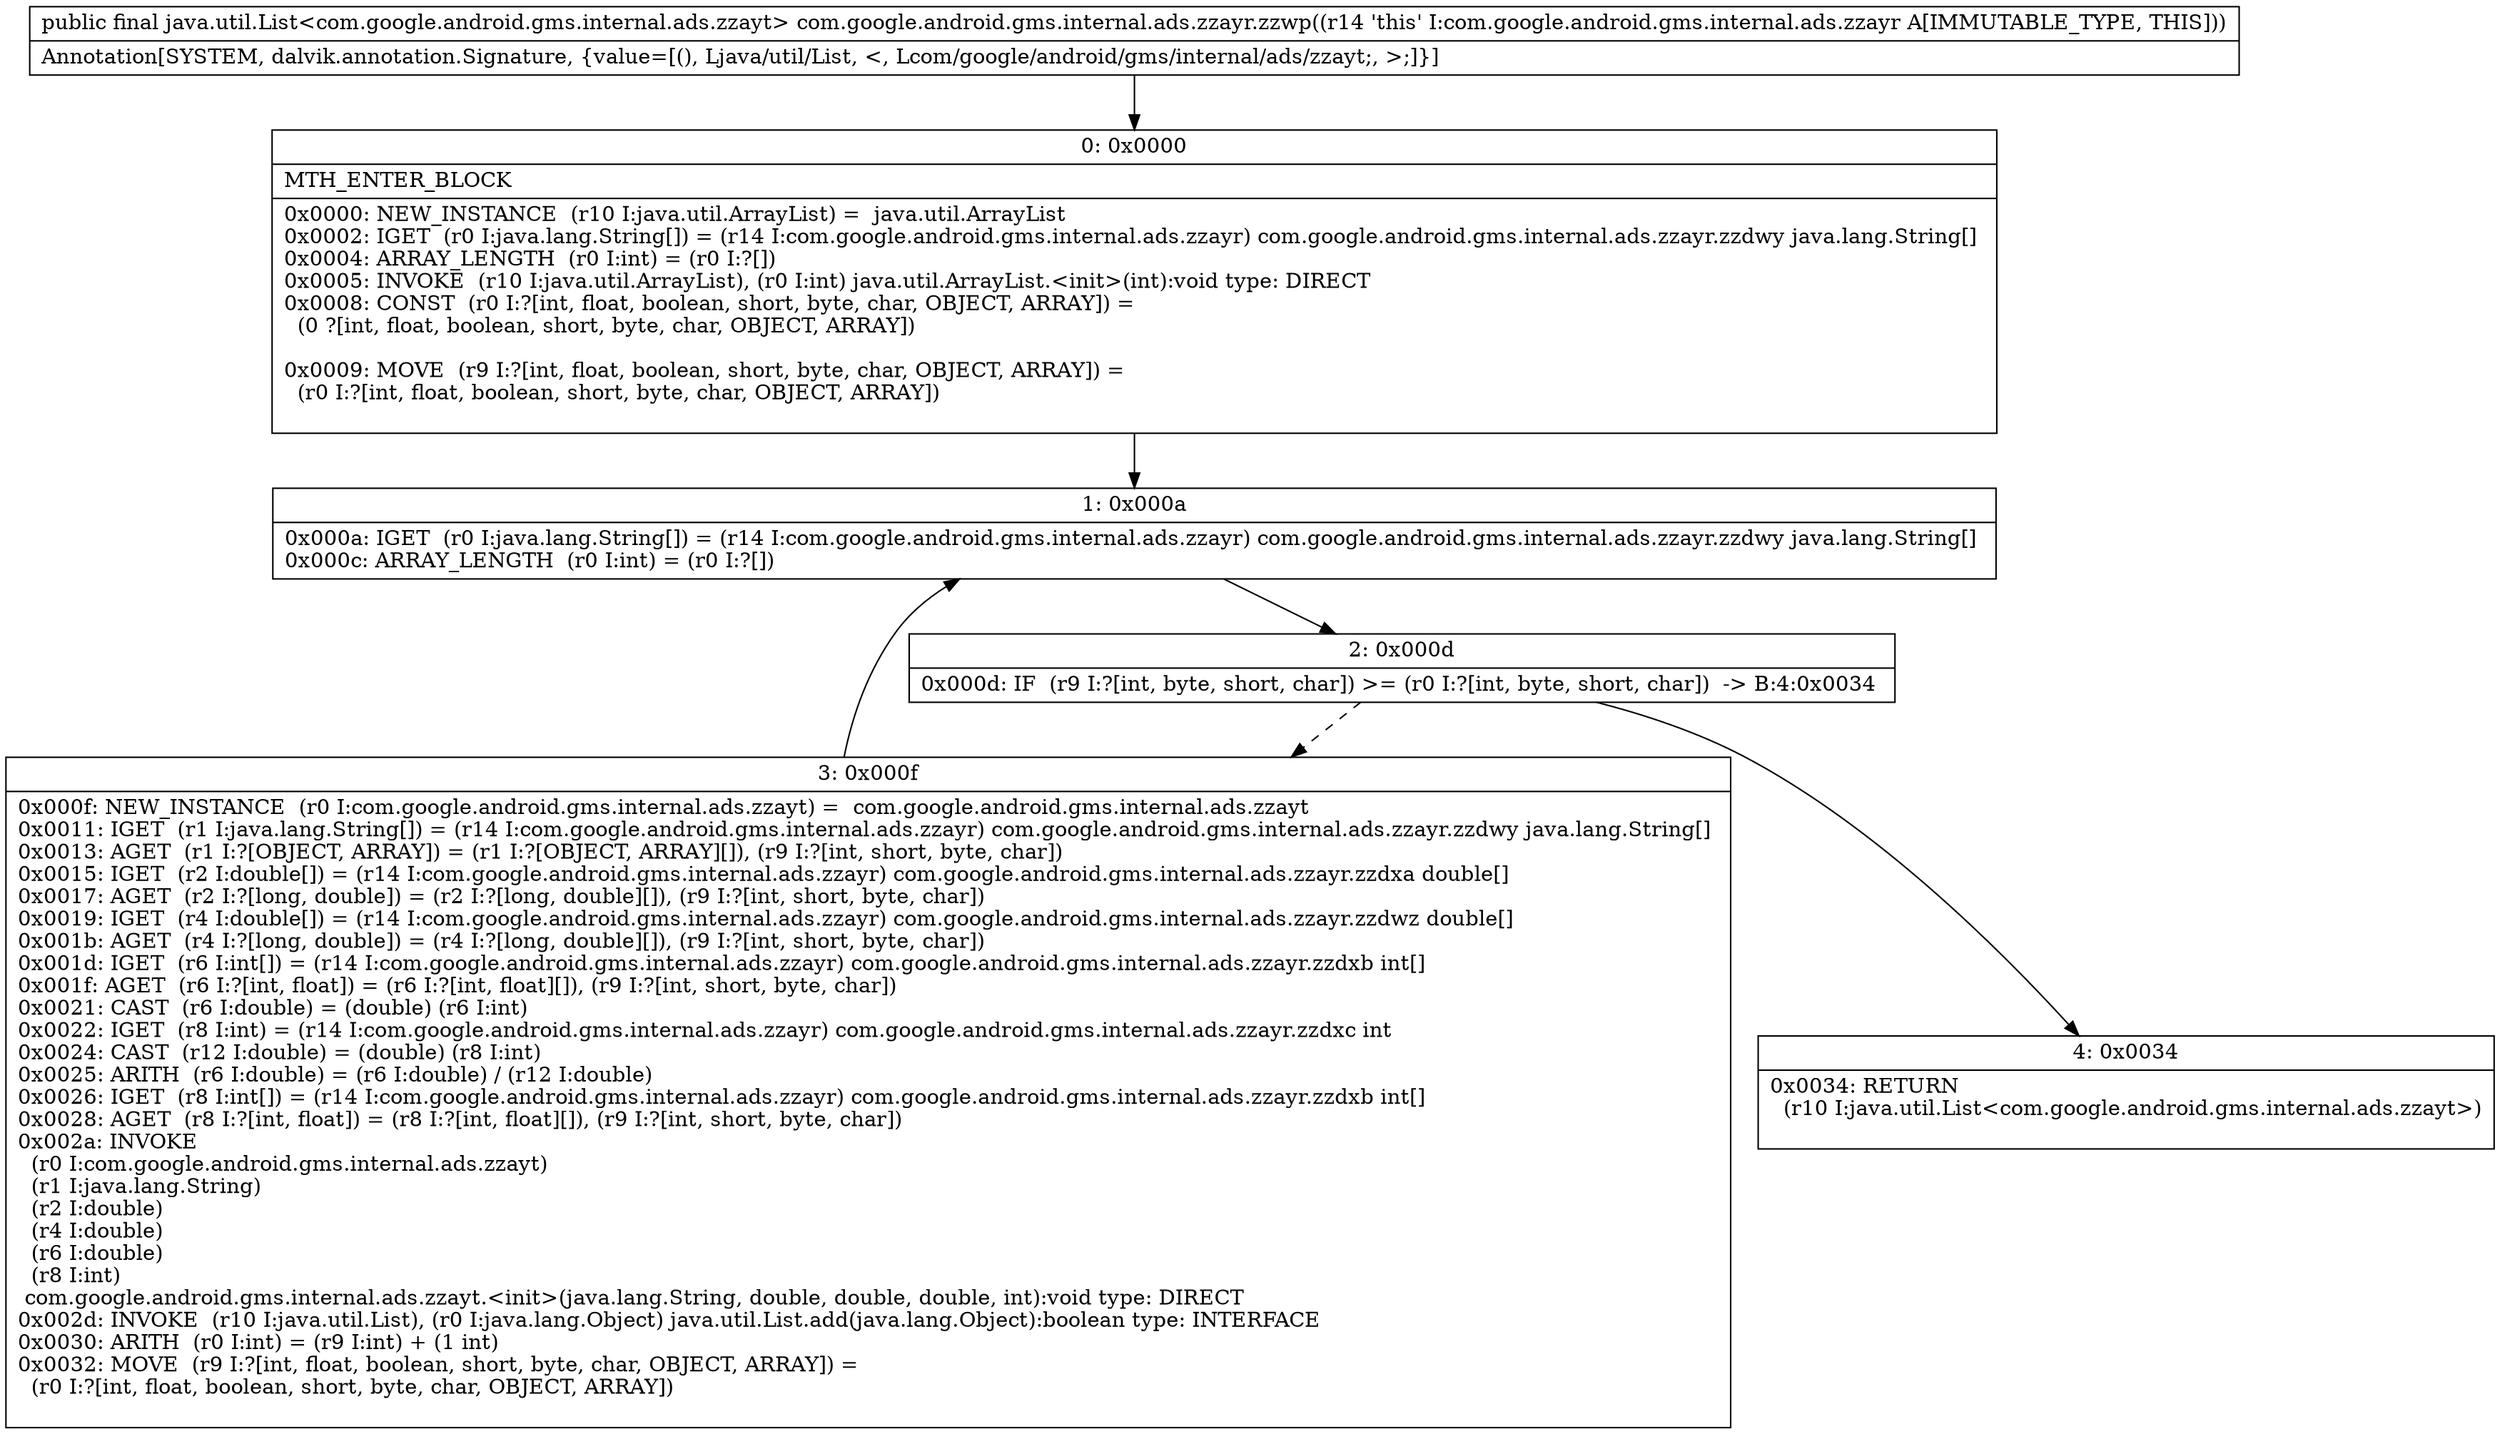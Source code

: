 digraph "CFG forcom.google.android.gms.internal.ads.zzayr.zzwp()Ljava\/util\/List;" {
Node_0 [shape=record,label="{0\:\ 0x0000|MTH_ENTER_BLOCK\l|0x0000: NEW_INSTANCE  (r10 I:java.util.ArrayList) =  java.util.ArrayList \l0x0002: IGET  (r0 I:java.lang.String[]) = (r14 I:com.google.android.gms.internal.ads.zzayr) com.google.android.gms.internal.ads.zzayr.zzdwy java.lang.String[] \l0x0004: ARRAY_LENGTH  (r0 I:int) = (r0 I:?[]) \l0x0005: INVOKE  (r10 I:java.util.ArrayList), (r0 I:int) java.util.ArrayList.\<init\>(int):void type: DIRECT \l0x0008: CONST  (r0 I:?[int, float, boolean, short, byte, char, OBJECT, ARRAY]) = \l  (0 ?[int, float, boolean, short, byte, char, OBJECT, ARRAY])\l \l0x0009: MOVE  (r9 I:?[int, float, boolean, short, byte, char, OBJECT, ARRAY]) = \l  (r0 I:?[int, float, boolean, short, byte, char, OBJECT, ARRAY])\l \l}"];
Node_1 [shape=record,label="{1\:\ 0x000a|0x000a: IGET  (r0 I:java.lang.String[]) = (r14 I:com.google.android.gms.internal.ads.zzayr) com.google.android.gms.internal.ads.zzayr.zzdwy java.lang.String[] \l0x000c: ARRAY_LENGTH  (r0 I:int) = (r0 I:?[]) \l}"];
Node_2 [shape=record,label="{2\:\ 0x000d|0x000d: IF  (r9 I:?[int, byte, short, char]) \>= (r0 I:?[int, byte, short, char])  \-\> B:4:0x0034 \l}"];
Node_3 [shape=record,label="{3\:\ 0x000f|0x000f: NEW_INSTANCE  (r0 I:com.google.android.gms.internal.ads.zzayt) =  com.google.android.gms.internal.ads.zzayt \l0x0011: IGET  (r1 I:java.lang.String[]) = (r14 I:com.google.android.gms.internal.ads.zzayr) com.google.android.gms.internal.ads.zzayr.zzdwy java.lang.String[] \l0x0013: AGET  (r1 I:?[OBJECT, ARRAY]) = (r1 I:?[OBJECT, ARRAY][]), (r9 I:?[int, short, byte, char]) \l0x0015: IGET  (r2 I:double[]) = (r14 I:com.google.android.gms.internal.ads.zzayr) com.google.android.gms.internal.ads.zzayr.zzdxa double[] \l0x0017: AGET  (r2 I:?[long, double]) = (r2 I:?[long, double][]), (r9 I:?[int, short, byte, char]) \l0x0019: IGET  (r4 I:double[]) = (r14 I:com.google.android.gms.internal.ads.zzayr) com.google.android.gms.internal.ads.zzayr.zzdwz double[] \l0x001b: AGET  (r4 I:?[long, double]) = (r4 I:?[long, double][]), (r9 I:?[int, short, byte, char]) \l0x001d: IGET  (r6 I:int[]) = (r14 I:com.google.android.gms.internal.ads.zzayr) com.google.android.gms.internal.ads.zzayr.zzdxb int[] \l0x001f: AGET  (r6 I:?[int, float]) = (r6 I:?[int, float][]), (r9 I:?[int, short, byte, char]) \l0x0021: CAST  (r6 I:double) = (double) (r6 I:int) \l0x0022: IGET  (r8 I:int) = (r14 I:com.google.android.gms.internal.ads.zzayr) com.google.android.gms.internal.ads.zzayr.zzdxc int \l0x0024: CAST  (r12 I:double) = (double) (r8 I:int) \l0x0025: ARITH  (r6 I:double) = (r6 I:double) \/ (r12 I:double) \l0x0026: IGET  (r8 I:int[]) = (r14 I:com.google.android.gms.internal.ads.zzayr) com.google.android.gms.internal.ads.zzayr.zzdxb int[] \l0x0028: AGET  (r8 I:?[int, float]) = (r8 I:?[int, float][]), (r9 I:?[int, short, byte, char]) \l0x002a: INVOKE  \l  (r0 I:com.google.android.gms.internal.ads.zzayt)\l  (r1 I:java.lang.String)\l  (r2 I:double)\l  (r4 I:double)\l  (r6 I:double)\l  (r8 I:int)\l com.google.android.gms.internal.ads.zzayt.\<init\>(java.lang.String, double, double, double, int):void type: DIRECT \l0x002d: INVOKE  (r10 I:java.util.List), (r0 I:java.lang.Object) java.util.List.add(java.lang.Object):boolean type: INTERFACE \l0x0030: ARITH  (r0 I:int) = (r9 I:int) + (1 int) \l0x0032: MOVE  (r9 I:?[int, float, boolean, short, byte, char, OBJECT, ARRAY]) = \l  (r0 I:?[int, float, boolean, short, byte, char, OBJECT, ARRAY])\l \l}"];
Node_4 [shape=record,label="{4\:\ 0x0034|0x0034: RETURN  \l  (r10 I:java.util.List\<com.google.android.gms.internal.ads.zzayt\>)\l \l}"];
MethodNode[shape=record,label="{public final java.util.List\<com.google.android.gms.internal.ads.zzayt\> com.google.android.gms.internal.ads.zzayr.zzwp((r14 'this' I:com.google.android.gms.internal.ads.zzayr A[IMMUTABLE_TYPE, THIS]))  | Annotation[SYSTEM, dalvik.annotation.Signature, \{value=[(), Ljava\/util\/List, \<, Lcom\/google\/android\/gms\/internal\/ads\/zzayt;, \>;]\}]\l}"];
MethodNode -> Node_0;
Node_0 -> Node_1;
Node_1 -> Node_2;
Node_2 -> Node_3[style=dashed];
Node_2 -> Node_4;
Node_3 -> Node_1;
}

